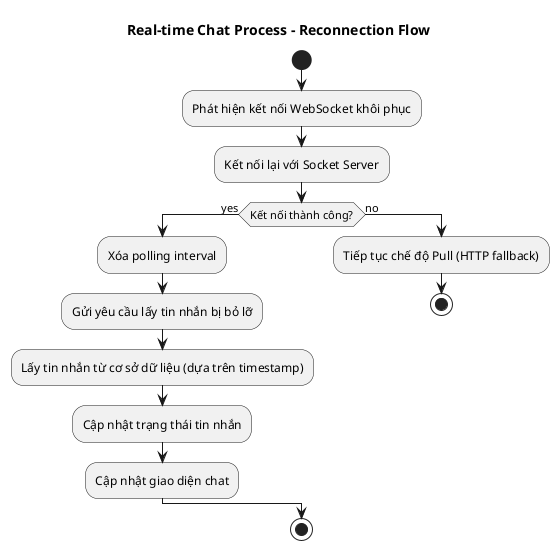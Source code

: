 @startuml
title Real-time Chat Process - Reconnection Flow

start
:Phát hiện kết nối WebSocket khôi phục;
:Kết nối lại với Socket Server;
if (Kết nối thành công?) then (yes)
    :Xóa polling interval;
    :Gửi yêu cầu lấy tin nhắn bị bỏ lỡ;
    :Lấy tin nhắn từ cơ sở dữ liệu (dựa trên timestamp);
    :Cập nhật trạng thái tin nhắn;
    :Cập nhật giao diện chat;
else (no)
    :Tiếp tục chế độ Pull (HTTP fallback);
    stop
endif
stop

@enduml